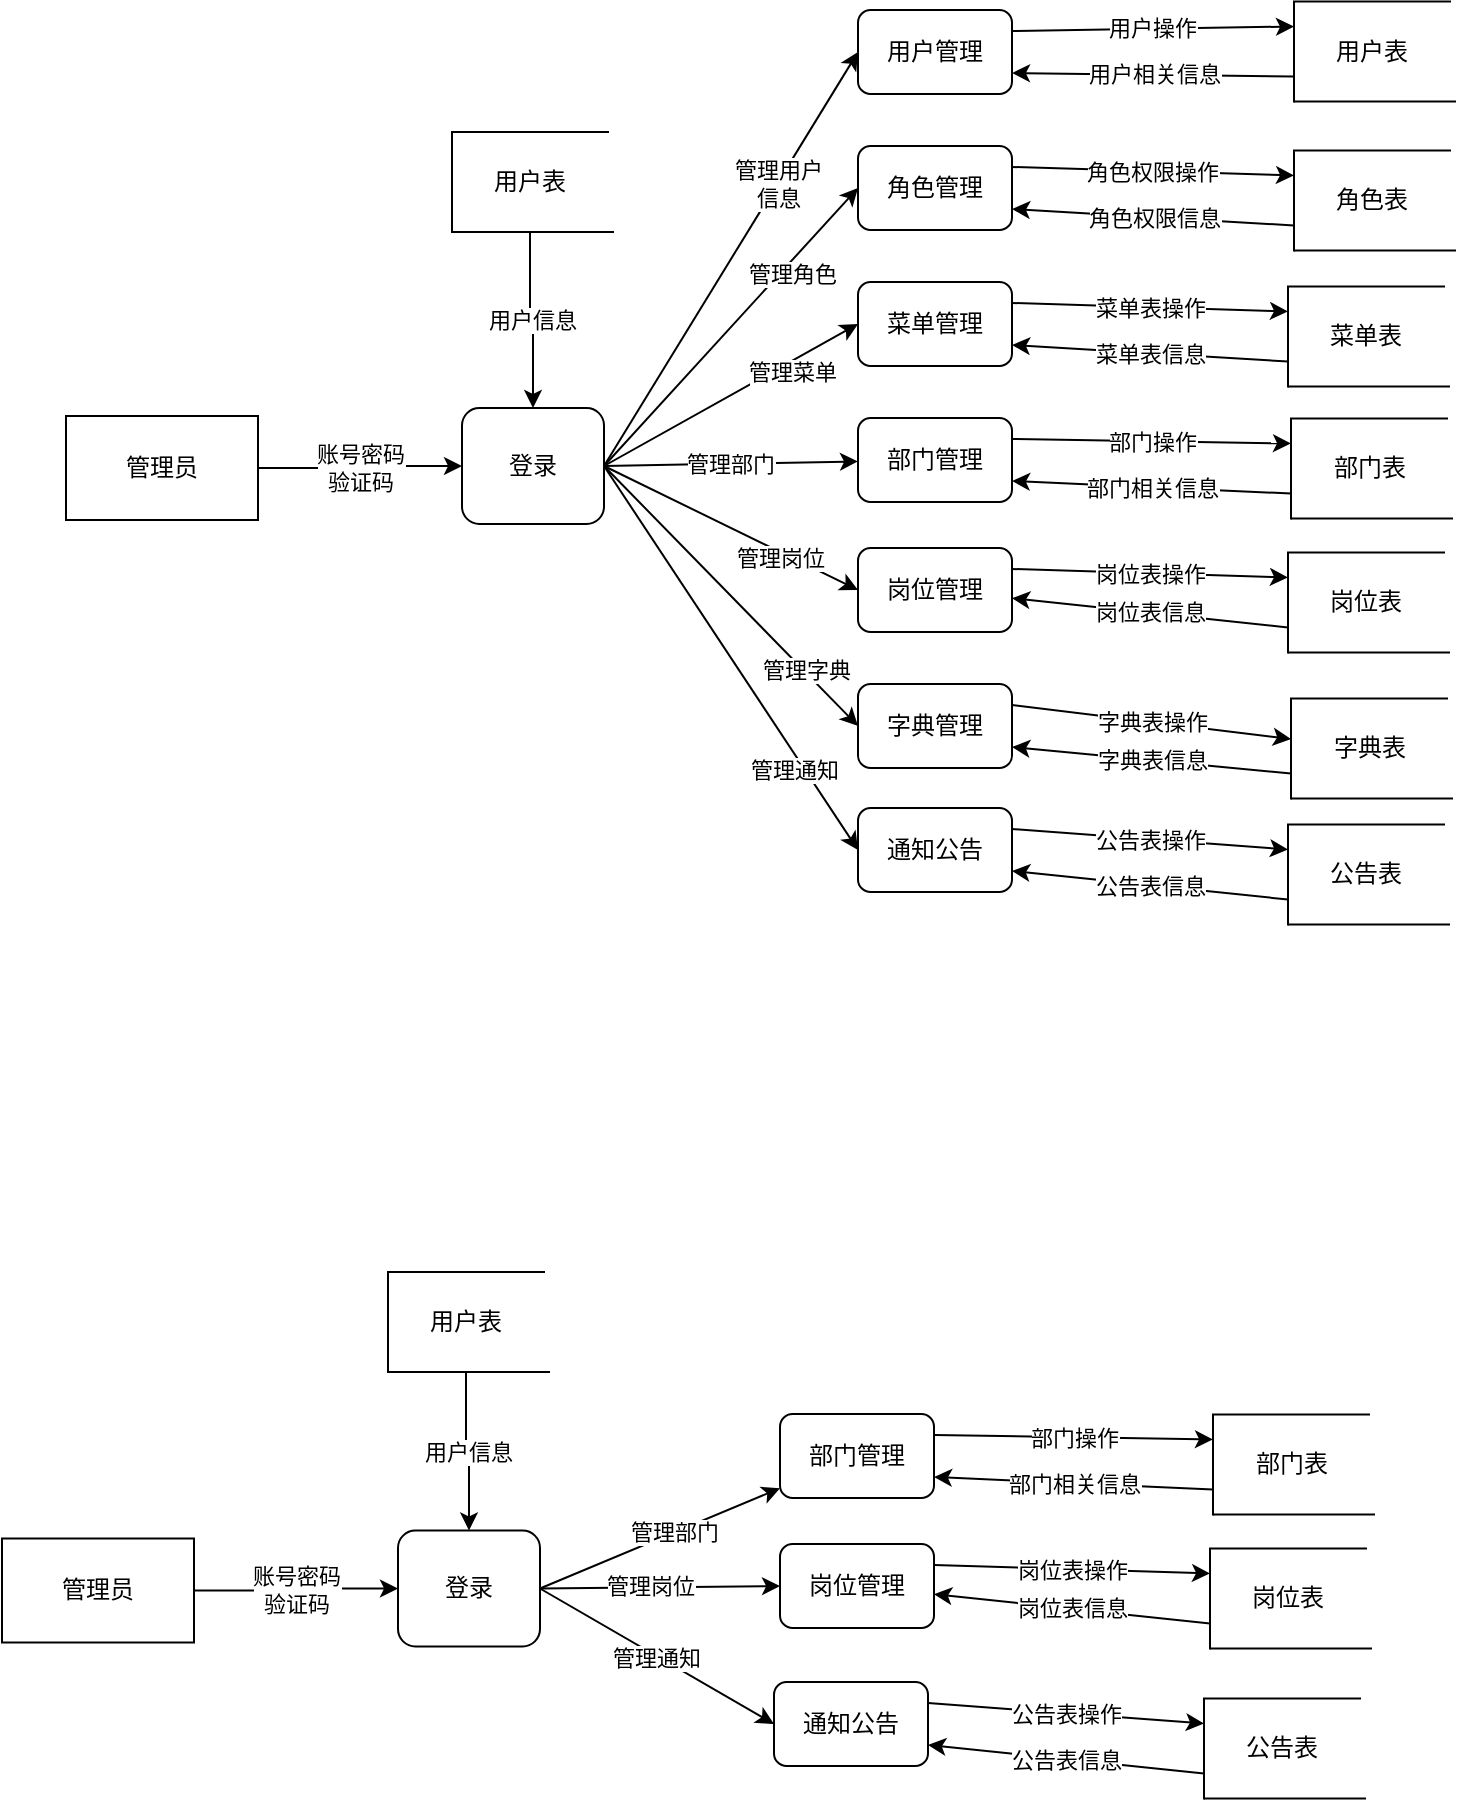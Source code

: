 <mxfile version="18.0.4" type="github">
  <diagram id="nxkXfEU4VFydsm6W9a5C" name="第 1 页">
    <mxGraphModel dx="685" dy="409" grid="0" gridSize="10" guides="1" tooltips="1" connect="1" arrows="1" fold="1" page="1" pageScale="1" pageWidth="827" pageHeight="1169" math="0" shadow="0">
      <root>
        <mxCell id="0" />
        <mxCell id="1" parent="0" />
        <mxCell id="EEIDeRNZoA8LND1JkSvw-4" value="账号密码&lt;br&gt;验证码" style="edgeStyle=orthogonalEdgeStyle;rounded=0;orthogonalLoop=1;jettySize=auto;html=1;exitX=1;exitY=0.5;exitDx=0;exitDy=0;entryX=0;entryY=0.5;entryDx=0;entryDy=0;" edge="1" parent="1" source="EEIDeRNZoA8LND1JkSvw-1" target="EEIDeRNZoA8LND1JkSvw-3">
          <mxGeometry relative="1" as="geometry" />
        </mxCell>
        <mxCell id="EEIDeRNZoA8LND1JkSvw-1" value="管理员" style="rounded=0;whiteSpace=wrap;html=1;" vertex="1" parent="1">
          <mxGeometry x="90" y="298" width="96" height="52" as="geometry" />
        </mxCell>
        <mxCell id="EEIDeRNZoA8LND1JkSvw-16" value="管理用户&lt;br&gt;信息" style="rounded=0;orthogonalLoop=1;jettySize=auto;html=1;exitX=1;exitY=0.5;exitDx=0;exitDy=0;entryX=0;entryY=0.5;entryDx=0;entryDy=0;" edge="1" parent="1" source="EEIDeRNZoA8LND1JkSvw-3" target="EEIDeRNZoA8LND1JkSvw-9">
          <mxGeometry x="0.365" y="-1" relative="1" as="geometry">
            <mxPoint as="offset" />
          </mxGeometry>
        </mxCell>
        <mxCell id="EEIDeRNZoA8LND1JkSvw-17" value="管理角色" style="edgeStyle=none;rounded=0;orthogonalLoop=1;jettySize=auto;html=1;exitX=1;exitY=0.5;exitDx=0;exitDy=0;entryX=0;entryY=0.5;entryDx=0;entryDy=0;" edge="1" parent="1" source="EEIDeRNZoA8LND1JkSvw-3" target="EEIDeRNZoA8LND1JkSvw-10">
          <mxGeometry x="0.426" y="-5" relative="1" as="geometry">
            <mxPoint as="offset" />
          </mxGeometry>
        </mxCell>
        <mxCell id="EEIDeRNZoA8LND1JkSvw-18" value="管理菜单" style="edgeStyle=none;rounded=0;orthogonalLoop=1;jettySize=auto;html=1;exitX=1;exitY=0.5;exitDx=0;exitDy=0;entryX=0;entryY=0.5;entryDx=0;entryDy=0;" edge="1" parent="1" source="EEIDeRNZoA8LND1JkSvw-3" target="EEIDeRNZoA8LND1JkSvw-11">
          <mxGeometry x="0.443" y="-5" relative="1" as="geometry">
            <mxPoint as="offset" />
          </mxGeometry>
        </mxCell>
        <mxCell id="EEIDeRNZoA8LND1JkSvw-19" value="管理部门" style="edgeStyle=none;rounded=0;orthogonalLoop=1;jettySize=auto;html=1;exitX=1;exitY=0.5;exitDx=0;exitDy=0;" edge="1" parent="1" source="EEIDeRNZoA8LND1JkSvw-3" target="EEIDeRNZoA8LND1JkSvw-12">
          <mxGeometry relative="1" as="geometry" />
        </mxCell>
        <mxCell id="EEIDeRNZoA8LND1JkSvw-20" value="管理岗位" style="edgeStyle=none;rounded=0;orthogonalLoop=1;jettySize=auto;html=1;exitX=1;exitY=0.5;exitDx=0;exitDy=0;entryX=0;entryY=0.5;entryDx=0;entryDy=0;" edge="1" parent="1" source="EEIDeRNZoA8LND1JkSvw-3" target="EEIDeRNZoA8LND1JkSvw-13">
          <mxGeometry x="0.405" y="-3" relative="1" as="geometry">
            <mxPoint as="offset" />
          </mxGeometry>
        </mxCell>
        <mxCell id="EEIDeRNZoA8LND1JkSvw-21" value="管理字典" style="edgeStyle=none;rounded=0;orthogonalLoop=1;jettySize=auto;html=1;exitX=1;exitY=0.5;exitDx=0;exitDy=0;entryX=0;entryY=0.5;entryDx=0;entryDy=0;" edge="1" parent="1" source="EEIDeRNZoA8LND1JkSvw-3" target="EEIDeRNZoA8LND1JkSvw-14">
          <mxGeometry x="0.58" y="1" relative="1" as="geometry">
            <mxPoint as="offset" />
          </mxGeometry>
        </mxCell>
        <mxCell id="EEIDeRNZoA8LND1JkSvw-22" value="管理通知" style="edgeStyle=none;rounded=0;orthogonalLoop=1;jettySize=auto;html=1;exitX=1;exitY=0.5;exitDx=0;exitDy=0;entryX=0;entryY=0.5;entryDx=0;entryDy=0;" edge="1" parent="1" source="EEIDeRNZoA8LND1JkSvw-3" target="EEIDeRNZoA8LND1JkSvw-15">
          <mxGeometry x="0.557" y="-5" relative="1" as="geometry">
            <mxPoint as="offset" />
          </mxGeometry>
        </mxCell>
        <mxCell id="EEIDeRNZoA8LND1JkSvw-3" value="登录" style="rounded=1;whiteSpace=wrap;html=1;" vertex="1" parent="1">
          <mxGeometry x="288" y="294" width="71" height="58" as="geometry" />
        </mxCell>
        <mxCell id="EEIDeRNZoA8LND1JkSvw-8" value="用户信息" style="edgeStyle=orthogonalEdgeStyle;rounded=0;orthogonalLoop=1;jettySize=auto;html=1;exitX=0.5;exitY=1;exitDx=0;exitDy=0;entryX=0.5;entryY=0;entryDx=0;entryDy=0;" edge="1" parent="1" source="EEIDeRNZoA8LND1JkSvw-5" target="EEIDeRNZoA8LND1JkSvw-3">
          <mxGeometry relative="1" as="geometry" />
        </mxCell>
        <mxCell id="EEIDeRNZoA8LND1JkSvw-5" value="用户表" style="shape=partialRectangle;whiteSpace=wrap;html=1;bottom=0;right=0;fillColor=none;" vertex="1" parent="1">
          <mxGeometry x="283" y="156" width="78" height="50" as="geometry" />
        </mxCell>
        <mxCell id="EEIDeRNZoA8LND1JkSvw-6" value="" style="line;strokeWidth=1;html=1;perimeter=backbonePerimeter;points=[];outlineConnect=0;" vertex="1" parent="1">
          <mxGeometry x="283" y="201" width="81" height="10" as="geometry" />
        </mxCell>
        <mxCell id="EEIDeRNZoA8LND1JkSvw-37" value="用户操作" style="edgeStyle=none;rounded=0;orthogonalLoop=1;jettySize=auto;html=1;exitX=1;exitY=0.25;exitDx=0;exitDy=0;entryX=0;entryY=0.25;entryDx=0;entryDy=0;" edge="1" parent="1" source="EEIDeRNZoA8LND1JkSvw-9" target="EEIDeRNZoA8LND1JkSvw-23">
          <mxGeometry relative="1" as="geometry" />
        </mxCell>
        <mxCell id="EEIDeRNZoA8LND1JkSvw-9" value="用户管理" style="rounded=1;whiteSpace=wrap;html=1;" vertex="1" parent="1">
          <mxGeometry x="486" y="95" width="77" height="42" as="geometry" />
        </mxCell>
        <mxCell id="EEIDeRNZoA8LND1JkSvw-39" value="角色权限操作" style="edgeStyle=none;rounded=0;orthogonalLoop=1;jettySize=auto;html=1;exitX=1;exitY=0.25;exitDx=0;exitDy=0;entryX=0;entryY=0.25;entryDx=0;entryDy=0;" edge="1" parent="1" source="EEIDeRNZoA8LND1JkSvw-10" target="EEIDeRNZoA8LND1JkSvw-25">
          <mxGeometry relative="1" as="geometry" />
        </mxCell>
        <mxCell id="EEIDeRNZoA8LND1JkSvw-10" value="角色管理" style="rounded=1;whiteSpace=wrap;html=1;" vertex="1" parent="1">
          <mxGeometry x="486" y="163" width="77" height="42" as="geometry" />
        </mxCell>
        <mxCell id="EEIDeRNZoA8LND1JkSvw-41" value="菜单表操作" style="edgeStyle=none;rounded=0;orthogonalLoop=1;jettySize=auto;html=1;exitX=1;exitY=0.25;exitDx=0;exitDy=0;entryX=0;entryY=0.25;entryDx=0;entryDy=0;" edge="1" parent="1" source="EEIDeRNZoA8LND1JkSvw-11" target="EEIDeRNZoA8LND1JkSvw-27">
          <mxGeometry relative="1" as="geometry" />
        </mxCell>
        <mxCell id="EEIDeRNZoA8LND1JkSvw-11" value="菜单管理" style="rounded=1;whiteSpace=wrap;html=1;" vertex="1" parent="1">
          <mxGeometry x="486" y="231" width="77" height="42" as="geometry" />
        </mxCell>
        <mxCell id="EEIDeRNZoA8LND1JkSvw-43" value="部门操作" style="edgeStyle=none;rounded=0;orthogonalLoop=1;jettySize=auto;html=1;exitX=1;exitY=0.25;exitDx=0;exitDy=0;entryX=0;entryY=0.25;entryDx=0;entryDy=0;" edge="1" parent="1" source="EEIDeRNZoA8LND1JkSvw-12" target="EEIDeRNZoA8LND1JkSvw-29">
          <mxGeometry relative="1" as="geometry" />
        </mxCell>
        <mxCell id="EEIDeRNZoA8LND1JkSvw-12" value="部门管理" style="rounded=1;whiteSpace=wrap;html=1;" vertex="1" parent="1">
          <mxGeometry x="486" y="299" width="77" height="42" as="geometry" />
        </mxCell>
        <mxCell id="EEIDeRNZoA8LND1JkSvw-45" value="岗位表操作" style="edgeStyle=none;rounded=0;orthogonalLoop=1;jettySize=auto;html=1;exitX=1;exitY=0.25;exitDx=0;exitDy=0;entryX=0;entryY=0.25;entryDx=0;entryDy=0;" edge="1" parent="1" source="EEIDeRNZoA8LND1JkSvw-13" target="EEIDeRNZoA8LND1JkSvw-31">
          <mxGeometry relative="1" as="geometry" />
        </mxCell>
        <mxCell id="EEIDeRNZoA8LND1JkSvw-13" value="岗位管理" style="rounded=1;whiteSpace=wrap;html=1;" vertex="1" parent="1">
          <mxGeometry x="486" y="364" width="77" height="42" as="geometry" />
        </mxCell>
        <mxCell id="EEIDeRNZoA8LND1JkSvw-47" value="字典表操作" style="edgeStyle=none;rounded=0;orthogonalLoop=1;jettySize=auto;html=1;exitX=1;exitY=0.25;exitDx=0;exitDy=0;" edge="1" parent="1" source="EEIDeRNZoA8LND1JkSvw-14" target="EEIDeRNZoA8LND1JkSvw-33">
          <mxGeometry relative="1" as="geometry" />
        </mxCell>
        <mxCell id="EEIDeRNZoA8LND1JkSvw-14" value="字典管理" style="rounded=1;whiteSpace=wrap;html=1;" vertex="1" parent="1">
          <mxGeometry x="486" y="432" width="77" height="42" as="geometry" />
        </mxCell>
        <mxCell id="EEIDeRNZoA8LND1JkSvw-49" value="公告表操作" style="edgeStyle=none;rounded=0;orthogonalLoop=1;jettySize=auto;html=1;exitX=1;exitY=0.25;exitDx=0;exitDy=0;entryX=0;entryY=0.25;entryDx=0;entryDy=0;" edge="1" parent="1" source="EEIDeRNZoA8LND1JkSvw-15" target="EEIDeRNZoA8LND1JkSvw-35">
          <mxGeometry relative="1" as="geometry" />
        </mxCell>
        <mxCell id="EEIDeRNZoA8LND1JkSvw-15" value="通知公告" style="rounded=1;whiteSpace=wrap;html=1;" vertex="1" parent="1">
          <mxGeometry x="486" y="494" width="77" height="42" as="geometry" />
        </mxCell>
        <mxCell id="EEIDeRNZoA8LND1JkSvw-38" value="用户相关信息" style="edgeStyle=none;rounded=0;orthogonalLoop=1;jettySize=auto;html=1;exitX=0;exitY=0.75;exitDx=0;exitDy=0;entryX=1;entryY=0.75;entryDx=0;entryDy=0;" edge="1" parent="1" source="EEIDeRNZoA8LND1JkSvw-23" target="EEIDeRNZoA8LND1JkSvw-9">
          <mxGeometry relative="1" as="geometry" />
        </mxCell>
        <mxCell id="EEIDeRNZoA8LND1JkSvw-23" value="用户表" style="shape=partialRectangle;whiteSpace=wrap;html=1;bottom=0;right=0;fillColor=none;" vertex="1" parent="1">
          <mxGeometry x="704" y="90.75" width="78" height="50" as="geometry" />
        </mxCell>
        <mxCell id="EEIDeRNZoA8LND1JkSvw-24" value="" style="line;strokeWidth=1;html=1;perimeter=backbonePerimeter;points=[];outlineConnect=0;" vertex="1" parent="1">
          <mxGeometry x="704" y="135.75" width="81" height="10" as="geometry" />
        </mxCell>
        <mxCell id="EEIDeRNZoA8LND1JkSvw-40" value="角色权限信息" style="edgeStyle=none;rounded=0;orthogonalLoop=1;jettySize=auto;html=1;exitX=0;exitY=0.75;exitDx=0;exitDy=0;entryX=1;entryY=0.75;entryDx=0;entryDy=0;" edge="1" parent="1" source="EEIDeRNZoA8LND1JkSvw-25" target="EEIDeRNZoA8LND1JkSvw-10">
          <mxGeometry relative="1" as="geometry" />
        </mxCell>
        <mxCell id="EEIDeRNZoA8LND1JkSvw-25" value="角色表" style="shape=partialRectangle;whiteSpace=wrap;html=1;bottom=0;right=0;fillColor=none;" vertex="1" parent="1">
          <mxGeometry x="704" y="165.25" width="78" height="50" as="geometry" />
        </mxCell>
        <mxCell id="EEIDeRNZoA8LND1JkSvw-26" value="" style="line;strokeWidth=1;html=1;perimeter=backbonePerimeter;points=[];outlineConnect=0;" vertex="1" parent="1">
          <mxGeometry x="704" y="210.25" width="81" height="10" as="geometry" />
        </mxCell>
        <mxCell id="EEIDeRNZoA8LND1JkSvw-42" value="菜单表信息" style="edgeStyle=none;rounded=0;orthogonalLoop=1;jettySize=auto;html=1;exitX=0;exitY=0.75;exitDx=0;exitDy=0;entryX=1;entryY=0.75;entryDx=0;entryDy=0;" edge="1" parent="1" source="EEIDeRNZoA8LND1JkSvw-27" target="EEIDeRNZoA8LND1JkSvw-11">
          <mxGeometry relative="1" as="geometry" />
        </mxCell>
        <mxCell id="EEIDeRNZoA8LND1JkSvw-27" value="菜单表" style="shape=partialRectangle;whiteSpace=wrap;html=1;bottom=0;right=0;fillColor=none;" vertex="1" parent="1">
          <mxGeometry x="701" y="233.25" width="78" height="50" as="geometry" />
        </mxCell>
        <mxCell id="EEIDeRNZoA8LND1JkSvw-28" value="" style="line;strokeWidth=1;html=1;perimeter=backbonePerimeter;points=[];outlineConnect=0;" vertex="1" parent="1">
          <mxGeometry x="701" y="278.25" width="81" height="10" as="geometry" />
        </mxCell>
        <mxCell id="EEIDeRNZoA8LND1JkSvw-44" value="部门相关信息" style="edgeStyle=none;rounded=0;orthogonalLoop=1;jettySize=auto;html=1;exitX=0;exitY=0.75;exitDx=0;exitDy=0;entryX=1;entryY=0.75;entryDx=0;entryDy=0;" edge="1" parent="1" source="EEIDeRNZoA8LND1JkSvw-29" target="EEIDeRNZoA8LND1JkSvw-12">
          <mxGeometry relative="1" as="geometry" />
        </mxCell>
        <mxCell id="EEIDeRNZoA8LND1JkSvw-29" value="部门表" style="shape=partialRectangle;whiteSpace=wrap;html=1;bottom=0;right=0;fillColor=none;" vertex="1" parent="1">
          <mxGeometry x="702.5" y="299.25" width="78" height="50" as="geometry" />
        </mxCell>
        <mxCell id="EEIDeRNZoA8LND1JkSvw-30" value="" style="line;strokeWidth=1;html=1;perimeter=backbonePerimeter;points=[];outlineConnect=0;" vertex="1" parent="1">
          <mxGeometry x="702.5" y="344.25" width="81" height="10" as="geometry" />
        </mxCell>
        <mxCell id="EEIDeRNZoA8LND1JkSvw-46" value="岗位表信息" style="edgeStyle=none;rounded=0;orthogonalLoop=1;jettySize=auto;html=1;exitX=0;exitY=0.75;exitDx=0;exitDy=0;" edge="1" parent="1" source="EEIDeRNZoA8LND1JkSvw-31" target="EEIDeRNZoA8LND1JkSvw-13">
          <mxGeometry relative="1" as="geometry" />
        </mxCell>
        <mxCell id="EEIDeRNZoA8LND1JkSvw-31" value="岗位表" style="shape=partialRectangle;whiteSpace=wrap;html=1;bottom=0;right=0;fillColor=none;" vertex="1" parent="1">
          <mxGeometry x="701" y="366.25" width="78" height="50" as="geometry" />
        </mxCell>
        <mxCell id="EEIDeRNZoA8LND1JkSvw-32" value="" style="line;strokeWidth=1;html=1;perimeter=backbonePerimeter;points=[];outlineConnect=0;" vertex="1" parent="1">
          <mxGeometry x="701" y="411.25" width="81" height="10" as="geometry" />
        </mxCell>
        <mxCell id="EEIDeRNZoA8LND1JkSvw-48" value="字典表信息" style="edgeStyle=none;rounded=0;orthogonalLoop=1;jettySize=auto;html=1;exitX=0;exitY=0.75;exitDx=0;exitDy=0;entryX=1;entryY=0.75;entryDx=0;entryDy=0;" edge="1" parent="1" source="EEIDeRNZoA8LND1JkSvw-33" target="EEIDeRNZoA8LND1JkSvw-14">
          <mxGeometry relative="1" as="geometry" />
        </mxCell>
        <mxCell id="EEIDeRNZoA8LND1JkSvw-33" value="字典表" style="shape=partialRectangle;whiteSpace=wrap;html=1;bottom=0;right=0;fillColor=none;" vertex="1" parent="1">
          <mxGeometry x="702.5" y="439.25" width="78" height="50" as="geometry" />
        </mxCell>
        <mxCell id="EEIDeRNZoA8LND1JkSvw-34" value="" style="line;strokeWidth=1;html=1;perimeter=backbonePerimeter;points=[];outlineConnect=0;" vertex="1" parent="1">
          <mxGeometry x="702.5" y="484.25" width="81" height="10" as="geometry" />
        </mxCell>
        <mxCell id="EEIDeRNZoA8LND1JkSvw-50" value="公告表信息" style="edgeStyle=none;rounded=0;orthogonalLoop=1;jettySize=auto;html=1;exitX=0;exitY=0.75;exitDx=0;exitDy=0;entryX=1;entryY=0.75;entryDx=0;entryDy=0;" edge="1" parent="1" source="EEIDeRNZoA8LND1JkSvw-35" target="EEIDeRNZoA8LND1JkSvw-15">
          <mxGeometry relative="1" as="geometry" />
        </mxCell>
        <mxCell id="EEIDeRNZoA8LND1JkSvw-35" value="公告表" style="shape=partialRectangle;whiteSpace=wrap;html=1;bottom=0;right=0;fillColor=none;" vertex="1" parent="1">
          <mxGeometry x="701" y="502.25" width="78" height="50" as="geometry" />
        </mxCell>
        <mxCell id="EEIDeRNZoA8LND1JkSvw-36" value="" style="line;strokeWidth=1;html=1;perimeter=backbonePerimeter;points=[];outlineConnect=0;" vertex="1" parent="1">
          <mxGeometry x="701" y="547.25" width="81" height="10" as="geometry" />
        </mxCell>
        <mxCell id="EEIDeRNZoA8LND1JkSvw-51" value="账号密码&lt;br&gt;验证码" style="edgeStyle=orthogonalEdgeStyle;rounded=0;orthogonalLoop=1;jettySize=auto;html=1;exitX=1;exitY=0.5;exitDx=0;exitDy=0;entryX=0;entryY=0.5;entryDx=0;entryDy=0;" edge="1" parent="1" source="EEIDeRNZoA8LND1JkSvw-52" target="EEIDeRNZoA8LND1JkSvw-60">
          <mxGeometry relative="1" as="geometry" />
        </mxCell>
        <mxCell id="EEIDeRNZoA8LND1JkSvw-52" value="管理员" style="rounded=0;whiteSpace=wrap;html=1;" vertex="1" parent="1">
          <mxGeometry x="58" y="859.25" width="96" height="52" as="geometry" />
        </mxCell>
        <mxCell id="EEIDeRNZoA8LND1JkSvw-56" value="管理部门" style="edgeStyle=none;rounded=0;orthogonalLoop=1;jettySize=auto;html=1;exitX=1;exitY=0.5;exitDx=0;exitDy=0;" edge="1" parent="1" source="EEIDeRNZoA8LND1JkSvw-60" target="EEIDeRNZoA8LND1JkSvw-71">
          <mxGeometry x="0.118" relative="1" as="geometry">
            <mxPoint as="offset" />
          </mxGeometry>
        </mxCell>
        <mxCell id="EEIDeRNZoA8LND1JkSvw-57" value="管理岗位" style="edgeStyle=none;rounded=0;orthogonalLoop=1;jettySize=auto;html=1;exitX=1;exitY=0.5;exitDx=0;exitDy=0;entryX=0;entryY=0.5;entryDx=0;entryDy=0;" edge="1" parent="1" source="EEIDeRNZoA8LND1JkSvw-60" target="EEIDeRNZoA8LND1JkSvw-73">
          <mxGeometry x="-0.083" y="1" relative="1" as="geometry">
            <mxPoint as="offset" />
          </mxGeometry>
        </mxCell>
        <mxCell id="EEIDeRNZoA8LND1JkSvw-59" value="管理通知" style="edgeStyle=none;rounded=0;orthogonalLoop=1;jettySize=auto;html=1;exitX=1;exitY=0.5;exitDx=0;exitDy=0;entryX=0;entryY=0.5;entryDx=0;entryDy=0;" edge="1" parent="1" source="EEIDeRNZoA8LND1JkSvw-60" target="EEIDeRNZoA8LND1JkSvw-77">
          <mxGeometry x="0.0" y="-1" relative="1" as="geometry">
            <mxPoint as="offset" />
          </mxGeometry>
        </mxCell>
        <mxCell id="EEIDeRNZoA8LND1JkSvw-60" value="登录" style="rounded=1;whiteSpace=wrap;html=1;" vertex="1" parent="1">
          <mxGeometry x="256" y="855.25" width="71" height="58" as="geometry" />
        </mxCell>
        <mxCell id="EEIDeRNZoA8LND1JkSvw-61" value="用户信息" style="edgeStyle=orthogonalEdgeStyle;rounded=0;orthogonalLoop=1;jettySize=auto;html=1;exitX=0.5;exitY=1;exitDx=0;exitDy=0;entryX=0.5;entryY=0;entryDx=0;entryDy=0;" edge="1" parent="1" source="EEIDeRNZoA8LND1JkSvw-62" target="EEIDeRNZoA8LND1JkSvw-60">
          <mxGeometry relative="1" as="geometry" />
        </mxCell>
        <mxCell id="EEIDeRNZoA8LND1JkSvw-62" value="用户表" style="shape=partialRectangle;whiteSpace=wrap;html=1;bottom=0;right=0;fillColor=none;" vertex="1" parent="1">
          <mxGeometry x="251" y="726" width="78" height="50" as="geometry" />
        </mxCell>
        <mxCell id="EEIDeRNZoA8LND1JkSvw-63" value="" style="line;strokeWidth=1;html=1;perimeter=backbonePerimeter;points=[];outlineConnect=0;" vertex="1" parent="1">
          <mxGeometry x="251" y="771" width="81" height="10" as="geometry" />
        </mxCell>
        <mxCell id="EEIDeRNZoA8LND1JkSvw-70" value="部门操作" style="edgeStyle=none;rounded=0;orthogonalLoop=1;jettySize=auto;html=1;exitX=1;exitY=0.25;exitDx=0;exitDy=0;entryX=0;entryY=0.25;entryDx=0;entryDy=0;" edge="1" parent="1" source="EEIDeRNZoA8LND1JkSvw-71" target="EEIDeRNZoA8LND1JkSvw-88">
          <mxGeometry relative="1" as="geometry" />
        </mxCell>
        <mxCell id="EEIDeRNZoA8LND1JkSvw-71" value="部门管理" style="rounded=1;whiteSpace=wrap;html=1;" vertex="1" parent="1">
          <mxGeometry x="447" y="797" width="77" height="42" as="geometry" />
        </mxCell>
        <mxCell id="EEIDeRNZoA8LND1JkSvw-72" value="岗位表操作" style="edgeStyle=none;rounded=0;orthogonalLoop=1;jettySize=auto;html=1;exitX=1;exitY=0.25;exitDx=0;exitDy=0;entryX=0;entryY=0.25;entryDx=0;entryDy=0;" edge="1" parent="1" source="EEIDeRNZoA8LND1JkSvw-73" target="EEIDeRNZoA8LND1JkSvw-91">
          <mxGeometry relative="1" as="geometry" />
        </mxCell>
        <mxCell id="EEIDeRNZoA8LND1JkSvw-73" value="岗位管理" style="rounded=1;whiteSpace=wrap;html=1;" vertex="1" parent="1">
          <mxGeometry x="447" y="862" width="77" height="42" as="geometry" />
        </mxCell>
        <mxCell id="EEIDeRNZoA8LND1JkSvw-76" value="公告表操作" style="edgeStyle=none;rounded=0;orthogonalLoop=1;jettySize=auto;html=1;exitX=1;exitY=0.25;exitDx=0;exitDy=0;entryX=0;entryY=0.25;entryDx=0;entryDy=0;" edge="1" parent="1" source="EEIDeRNZoA8LND1JkSvw-77" target="EEIDeRNZoA8LND1JkSvw-97">
          <mxGeometry relative="1" as="geometry" />
        </mxCell>
        <mxCell id="EEIDeRNZoA8LND1JkSvw-77" value="通知公告" style="rounded=1;whiteSpace=wrap;html=1;" vertex="1" parent="1">
          <mxGeometry x="444" y="931" width="77" height="42" as="geometry" />
        </mxCell>
        <mxCell id="EEIDeRNZoA8LND1JkSvw-87" value="部门相关信息" style="edgeStyle=none;rounded=0;orthogonalLoop=1;jettySize=auto;html=1;exitX=0;exitY=0.75;exitDx=0;exitDy=0;entryX=1;entryY=0.75;entryDx=0;entryDy=0;" edge="1" parent="1" source="EEIDeRNZoA8LND1JkSvw-88" target="EEIDeRNZoA8LND1JkSvw-71">
          <mxGeometry relative="1" as="geometry" />
        </mxCell>
        <mxCell id="EEIDeRNZoA8LND1JkSvw-88" value="部门表" style="shape=partialRectangle;whiteSpace=wrap;html=1;bottom=0;right=0;fillColor=none;" vertex="1" parent="1">
          <mxGeometry x="663.5" y="797.25" width="78" height="50" as="geometry" />
        </mxCell>
        <mxCell id="EEIDeRNZoA8LND1JkSvw-89" value="" style="line;strokeWidth=1;html=1;perimeter=backbonePerimeter;points=[];outlineConnect=0;" vertex="1" parent="1">
          <mxGeometry x="663.5" y="842.25" width="81" height="10" as="geometry" />
        </mxCell>
        <mxCell id="EEIDeRNZoA8LND1JkSvw-90" value="岗位表信息" style="edgeStyle=none;rounded=0;orthogonalLoop=1;jettySize=auto;html=1;exitX=0;exitY=0.75;exitDx=0;exitDy=0;" edge="1" parent="1" source="EEIDeRNZoA8LND1JkSvw-91" target="EEIDeRNZoA8LND1JkSvw-73">
          <mxGeometry relative="1" as="geometry" />
        </mxCell>
        <mxCell id="EEIDeRNZoA8LND1JkSvw-91" value="岗位表" style="shape=partialRectangle;whiteSpace=wrap;html=1;bottom=0;right=0;fillColor=none;" vertex="1" parent="1">
          <mxGeometry x="662" y="864.25" width="78" height="50" as="geometry" />
        </mxCell>
        <mxCell id="EEIDeRNZoA8LND1JkSvw-92" value="" style="line;strokeWidth=1;html=1;perimeter=backbonePerimeter;points=[];outlineConnect=0;" vertex="1" parent="1">
          <mxGeometry x="662" y="909.25" width="81" height="10" as="geometry" />
        </mxCell>
        <mxCell id="EEIDeRNZoA8LND1JkSvw-96" value="公告表信息" style="edgeStyle=none;rounded=0;orthogonalLoop=1;jettySize=auto;html=1;exitX=0;exitY=0.75;exitDx=0;exitDy=0;entryX=1;entryY=0.75;entryDx=0;entryDy=0;" edge="1" parent="1" source="EEIDeRNZoA8LND1JkSvw-97" target="EEIDeRNZoA8LND1JkSvw-77">
          <mxGeometry relative="1" as="geometry" />
        </mxCell>
        <mxCell id="EEIDeRNZoA8LND1JkSvw-97" value="公告表" style="shape=partialRectangle;whiteSpace=wrap;html=1;bottom=0;right=0;fillColor=none;" vertex="1" parent="1">
          <mxGeometry x="659" y="939.25" width="78" height="50" as="geometry" />
        </mxCell>
        <mxCell id="EEIDeRNZoA8LND1JkSvw-98" value="" style="line;strokeWidth=1;html=1;perimeter=backbonePerimeter;points=[];outlineConnect=0;" vertex="1" parent="1">
          <mxGeometry x="659" y="984.25" width="81" height="10" as="geometry" />
        </mxCell>
      </root>
    </mxGraphModel>
  </diagram>
</mxfile>
